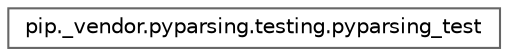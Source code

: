 digraph "Graphical Class Hierarchy"
{
 // LATEX_PDF_SIZE
  bgcolor="transparent";
  edge [fontname=Helvetica,fontsize=10,labelfontname=Helvetica,labelfontsize=10];
  node [fontname=Helvetica,fontsize=10,shape=box,height=0.2,width=0.4];
  rankdir="LR";
  Node0 [id="Node000000",label="pip._vendor.pyparsing.testing.pyparsing_test",height=0.2,width=0.4,color="grey40", fillcolor="white", style="filled",URL="$dd/d55/classpip_1_1__vendor_1_1pyparsing_1_1testing_1_1pyparsing__test.html",tooltip=" "];
}
